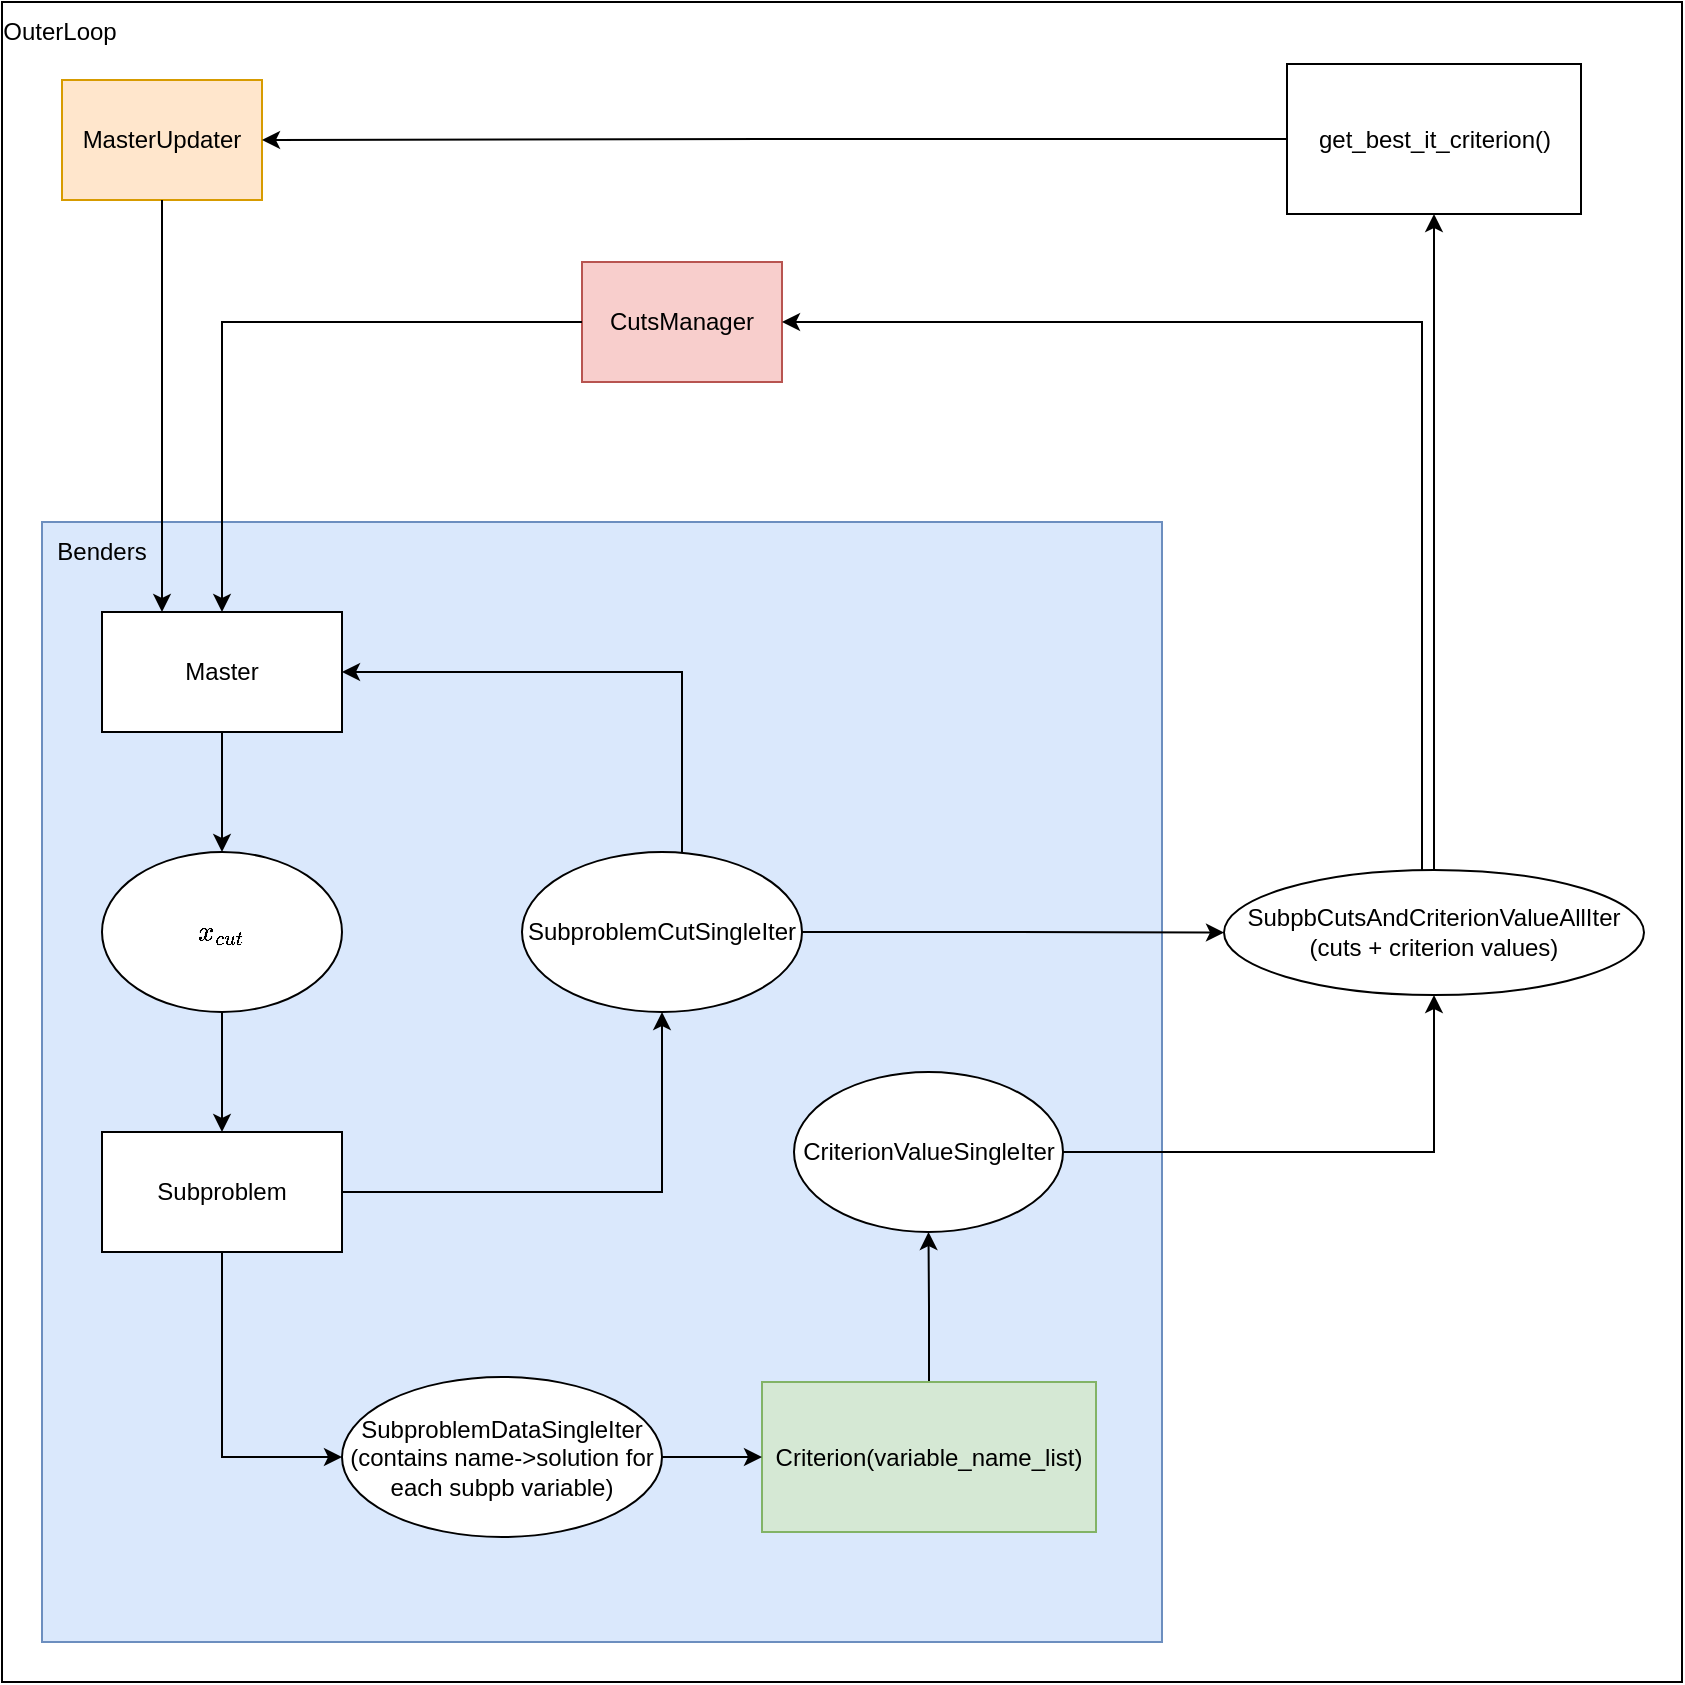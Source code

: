<mxfile>
    <diagram name="Page-1" id="7p-DjMxfiGbJGV4kvbYu">
        <mxGraphModel dx="-365" dy="773" grid="1" gridSize="10" guides="1" tooltips="1" connect="1" arrows="1" fold="1" page="1" pageScale="1" pageWidth="827" pageHeight="1169" math="1" shadow="0">
            <root>
                <mxCell id="0"/>
                <mxCell id="1" parent="0"/>
                <mxCell id="iezd7ulOfw2_HVggvkPe-1" value="" style="whiteSpace=wrap;html=1;aspect=fixed;container=0;" parent="1" vertex="1">
                    <mxGeometry x="1010" y="160" width="840" height="840" as="geometry"/>
                </mxCell>
                <mxCell id="iezd7ulOfw2_HVggvkPe-2" value="OuterLoop" style="text;html=1;align=center;verticalAlign=middle;whiteSpace=wrap;rounded=0;container=0;" parent="1" vertex="1">
                    <mxGeometry x="1009" y="160" width="60" height="30" as="geometry"/>
                </mxCell>
                <mxCell id="iezd7ulOfw2_HVggvkPe-3" value="MasterUpdater" style="rounded=0;whiteSpace=wrap;html=1;fillColor=#ffe6cc;strokeColor=#d79b00;container=0;" parent="1" vertex="1">
                    <mxGeometry x="1040" y="199" width="100" height="60" as="geometry"/>
                </mxCell>
                <mxCell id="iezd7ulOfw2_HVggvkPe-4" value="CutsManager" style="rounded=0;whiteSpace=wrap;html=1;fillColor=#f8cecc;strokeColor=#b85450;container=0;" parent="1" vertex="1">
                    <mxGeometry x="1300" y="290" width="100" height="60" as="geometry"/>
                </mxCell>
                <mxCell id="iezd7ulOfw2_HVggvkPe-5" value="" style="whiteSpace=wrap;html=1;aspect=fixed;fillColor=#dae8fc;strokeColor=#6c8ebf;container=0;" parent="1" vertex="1">
                    <mxGeometry x="1030" y="420" width="560" height="560" as="geometry"/>
                </mxCell>
                <mxCell id="iezd7ulOfw2_HVggvkPe-6" value="Master" style="rounded=0;whiteSpace=wrap;html=1;container=0;" parent="1" vertex="1">
                    <mxGeometry x="1060" y="465" width="120" height="60" as="geometry"/>
                </mxCell>
                <mxCell id="iezd7ulOfw2_HVggvkPe-7" style="edgeStyle=orthogonalEdgeStyle;rounded=0;orthogonalLoop=1;jettySize=auto;html=1;exitX=0.5;exitY=1;exitDx=0;exitDy=0;entryX=0;entryY=0.5;entryDx=0;entryDy=0;" parent="1" source="iezd7ulOfw2_HVggvkPe-8" target="iezd7ulOfw2_HVggvkPe-22" edge="1">
                    <mxGeometry relative="1" as="geometry"/>
                </mxCell>
                <mxCell id="iezd7ulOfw2_HVggvkPe-8" value="Subproblem" style="rounded=0;whiteSpace=wrap;html=1;container=0;" parent="1" vertex="1">
                    <mxGeometry x="1060" y="725" width="120" height="60" as="geometry"/>
                </mxCell>
                <mxCell id="iezd7ulOfw2_HVggvkPe-9" style="edgeStyle=orthogonalEdgeStyle;rounded=0;orthogonalLoop=1;jettySize=auto;html=1;entryX=1;entryY=0.5;entryDx=0;entryDy=0;" parent="1" source="iezd7ulOfw2_HVggvkPe-11" target="iezd7ulOfw2_HVggvkPe-6" edge="1">
                    <mxGeometry relative="1" as="geometry">
                        <Array as="points">
                            <mxPoint x="1350" y="495"/>
                        </Array>
                    </mxGeometry>
                </mxCell>
                <mxCell id="iezd7ulOfw2_HVggvkPe-10" style="edgeStyle=orthogonalEdgeStyle;rounded=0;orthogonalLoop=1;jettySize=auto;html=1;entryX=0;entryY=0.5;entryDx=0;entryDy=0;" parent="1" source="iezd7ulOfw2_HVggvkPe-11" target="iezd7ulOfw2_HVggvkPe-27" edge="1">
                    <mxGeometry relative="1" as="geometry"/>
                </mxCell>
                <mxCell id="iezd7ulOfw2_HVggvkPe-11" value="SubproblemCutSingleIter" style="ellipse;whiteSpace=wrap;html=1;container=0;" parent="1" vertex="1">
                    <mxGeometry x="1270" y="585" width="140" height="80" as="geometry"/>
                </mxCell>
                <mxCell id="iezd7ulOfw2_HVggvkPe-12" style="edgeStyle=orthogonalEdgeStyle;rounded=0;orthogonalLoop=1;jettySize=auto;html=1;entryX=0.5;entryY=1;entryDx=0;entryDy=0;" parent="1" source="iezd7ulOfw2_HVggvkPe-8" target="iezd7ulOfw2_HVggvkPe-11" edge="1">
                    <mxGeometry relative="1" as="geometry"/>
                </mxCell>
                <mxCell id="iezd7ulOfw2_HVggvkPe-13" value="" style="edgeStyle=orthogonalEdgeStyle;rounded=0;orthogonalLoop=1;jettySize=auto;html=1;" parent="1" source="iezd7ulOfw2_HVggvkPe-14" target="iezd7ulOfw2_HVggvkPe-8" edge="1">
                    <mxGeometry relative="1" as="geometry"/>
                </mxCell>
                <mxCell id="iezd7ulOfw2_HVggvkPe-14" value="$$x_{cut}$$" style="ellipse;whiteSpace=wrap;html=1;container=0;" parent="1" vertex="1">
                    <mxGeometry x="1060" y="585" width="120" height="80" as="geometry"/>
                </mxCell>
                <mxCell id="iezd7ulOfw2_HVggvkPe-15" value="" style="edgeStyle=orthogonalEdgeStyle;rounded=0;orthogonalLoop=1;jettySize=auto;html=1;" parent="1" source="iezd7ulOfw2_HVggvkPe-6" target="iezd7ulOfw2_HVggvkPe-14" edge="1">
                    <mxGeometry relative="1" as="geometry"/>
                </mxCell>
                <mxCell id="iezd7ulOfw2_HVggvkPe-16" value="Benders" style="text;html=1;align=center;verticalAlign=middle;whiteSpace=wrap;rounded=0;container=0;" parent="1" vertex="1">
                    <mxGeometry x="1030" y="420" width="60" height="30" as="geometry"/>
                </mxCell>
                <mxCell id="iezd7ulOfw2_HVggvkPe-17" style="edgeStyle=orthogonalEdgeStyle;rounded=0;orthogonalLoop=1;jettySize=auto;html=1;entryX=0.5;entryY=0;entryDx=0;entryDy=0;" parent="1" source="iezd7ulOfw2_HVggvkPe-4" target="iezd7ulOfw2_HVggvkPe-6" edge="1">
                    <mxGeometry relative="1" as="geometry"/>
                </mxCell>
                <mxCell id="iezd7ulOfw2_HVggvkPe-18" style="edgeStyle=orthogonalEdgeStyle;rounded=0;orthogonalLoop=1;jettySize=auto;html=1;entryX=0.25;entryY=0;entryDx=0;entryDy=0;" parent="1" source="iezd7ulOfw2_HVggvkPe-3" target="iezd7ulOfw2_HVggvkPe-6" edge="1">
                    <mxGeometry relative="1" as="geometry"/>
                </mxCell>
                <mxCell id="iezd7ulOfw2_HVggvkPe-19" style="edgeStyle=orthogonalEdgeStyle;rounded=0;orthogonalLoop=1;jettySize=auto;html=1;exitX=0.5;exitY=0;exitDx=0;exitDy=0;entryX=0.5;entryY=1;entryDx=0;entryDy=0;" parent="1" source="iezd7ulOfw2_HVggvkPe-20" target="iezd7ulOfw2_HVggvkPe-24" edge="1">
                    <mxGeometry relative="1" as="geometry"/>
                </mxCell>
                <mxCell id="iezd7ulOfw2_HVggvkPe-20" value="&lt;div&gt;Criterion(variable_name_list)&lt;/div&gt;" style="rounded=0;whiteSpace=wrap;html=1;fillColor=#d5e8d4;strokeColor=#82b366;container=0;" parent="1" vertex="1">
                    <mxGeometry x="1390" y="850" width="167" height="75" as="geometry"/>
                </mxCell>
                <mxCell id="iezd7ulOfw2_HVggvkPe-21" style="edgeStyle=orthogonalEdgeStyle;rounded=0;orthogonalLoop=1;jettySize=auto;html=1;" parent="1" source="iezd7ulOfw2_HVggvkPe-22" target="iezd7ulOfw2_HVggvkPe-20" edge="1">
                    <mxGeometry relative="1" as="geometry"/>
                </mxCell>
                <mxCell id="iezd7ulOfw2_HVggvkPe-22" value="SubproblemDataSingleIter (contains name-&amp;gt;solution for each subpb variable)" style="ellipse;whiteSpace=wrap;html=1;container=0;" parent="1" vertex="1">
                    <mxGeometry x="1180" y="847.5" width="160" height="80" as="geometry"/>
                </mxCell>
                <mxCell id="iezd7ulOfw2_HVggvkPe-23" style="edgeStyle=orthogonalEdgeStyle;rounded=0;orthogonalLoop=1;jettySize=auto;html=1;" parent="1" source="iezd7ulOfw2_HVggvkPe-24" target="iezd7ulOfw2_HVggvkPe-27" edge="1">
                    <mxGeometry relative="1" as="geometry"/>
                </mxCell>
                <mxCell id="iezd7ulOfw2_HVggvkPe-24" value="CriterionValueSingleIter" style="ellipse;whiteSpace=wrap;html=1;" parent="1" vertex="1">
                    <mxGeometry x="1406" y="695" width="134.5" height="80" as="geometry"/>
                </mxCell>
                <mxCell id="iezd7ulOfw2_HVggvkPe-25" style="edgeStyle=orthogonalEdgeStyle;rounded=0;orthogonalLoop=1;jettySize=auto;html=1;entryX=0.5;entryY=1;entryDx=0;entryDy=0;" parent="1" source="iezd7ulOfw2_HVggvkPe-27" target="iezd7ulOfw2_HVggvkPe-29" edge="1">
                    <mxGeometry relative="1" as="geometry"/>
                </mxCell>
                <mxCell id="iezd7ulOfw2_HVggvkPe-26" style="edgeStyle=orthogonalEdgeStyle;rounded=0;orthogonalLoop=1;jettySize=auto;html=1;entryX=1;entryY=0.5;entryDx=0;entryDy=0;" parent="1" source="iezd7ulOfw2_HVggvkPe-27" target="iezd7ulOfw2_HVggvkPe-4" edge="1">
                    <mxGeometry relative="1" as="geometry">
                        <Array as="points">
                            <mxPoint x="1720" y="320"/>
                        </Array>
                    </mxGeometry>
                </mxCell>
                <mxCell id="iezd7ulOfw2_HVggvkPe-27" value="&lt;div&gt;SubpbCutsAndCriterionValueAllIter&lt;/div&gt;(cuts + criterion values)" style="ellipse;whiteSpace=wrap;html=1;" parent="1" vertex="1">
                    <mxGeometry x="1621" y="594" width="210" height="62.5" as="geometry"/>
                </mxCell>
                <mxCell id="iezd7ulOfw2_HVggvkPe-28" style="edgeStyle=orthogonalEdgeStyle;rounded=0;orthogonalLoop=1;jettySize=auto;html=1;entryX=1;entryY=0.5;entryDx=0;entryDy=0;" parent="1" source="iezd7ulOfw2_HVggvkPe-29" target="iezd7ulOfw2_HVggvkPe-3" edge="1">
                    <mxGeometry relative="1" as="geometry"/>
                </mxCell>
                <mxCell id="iezd7ulOfw2_HVggvkPe-29" value="&lt;div&gt;get_best_it_criterion()&lt;/div&gt;" style="rounded=0;whiteSpace=wrap;html=1;container=0;" parent="1" vertex="1">
                    <mxGeometry x="1652.5" y="191" width="147" height="75" as="geometry"/>
                </mxCell>
            </root>
        </mxGraphModel>
    </diagram>
</mxfile>